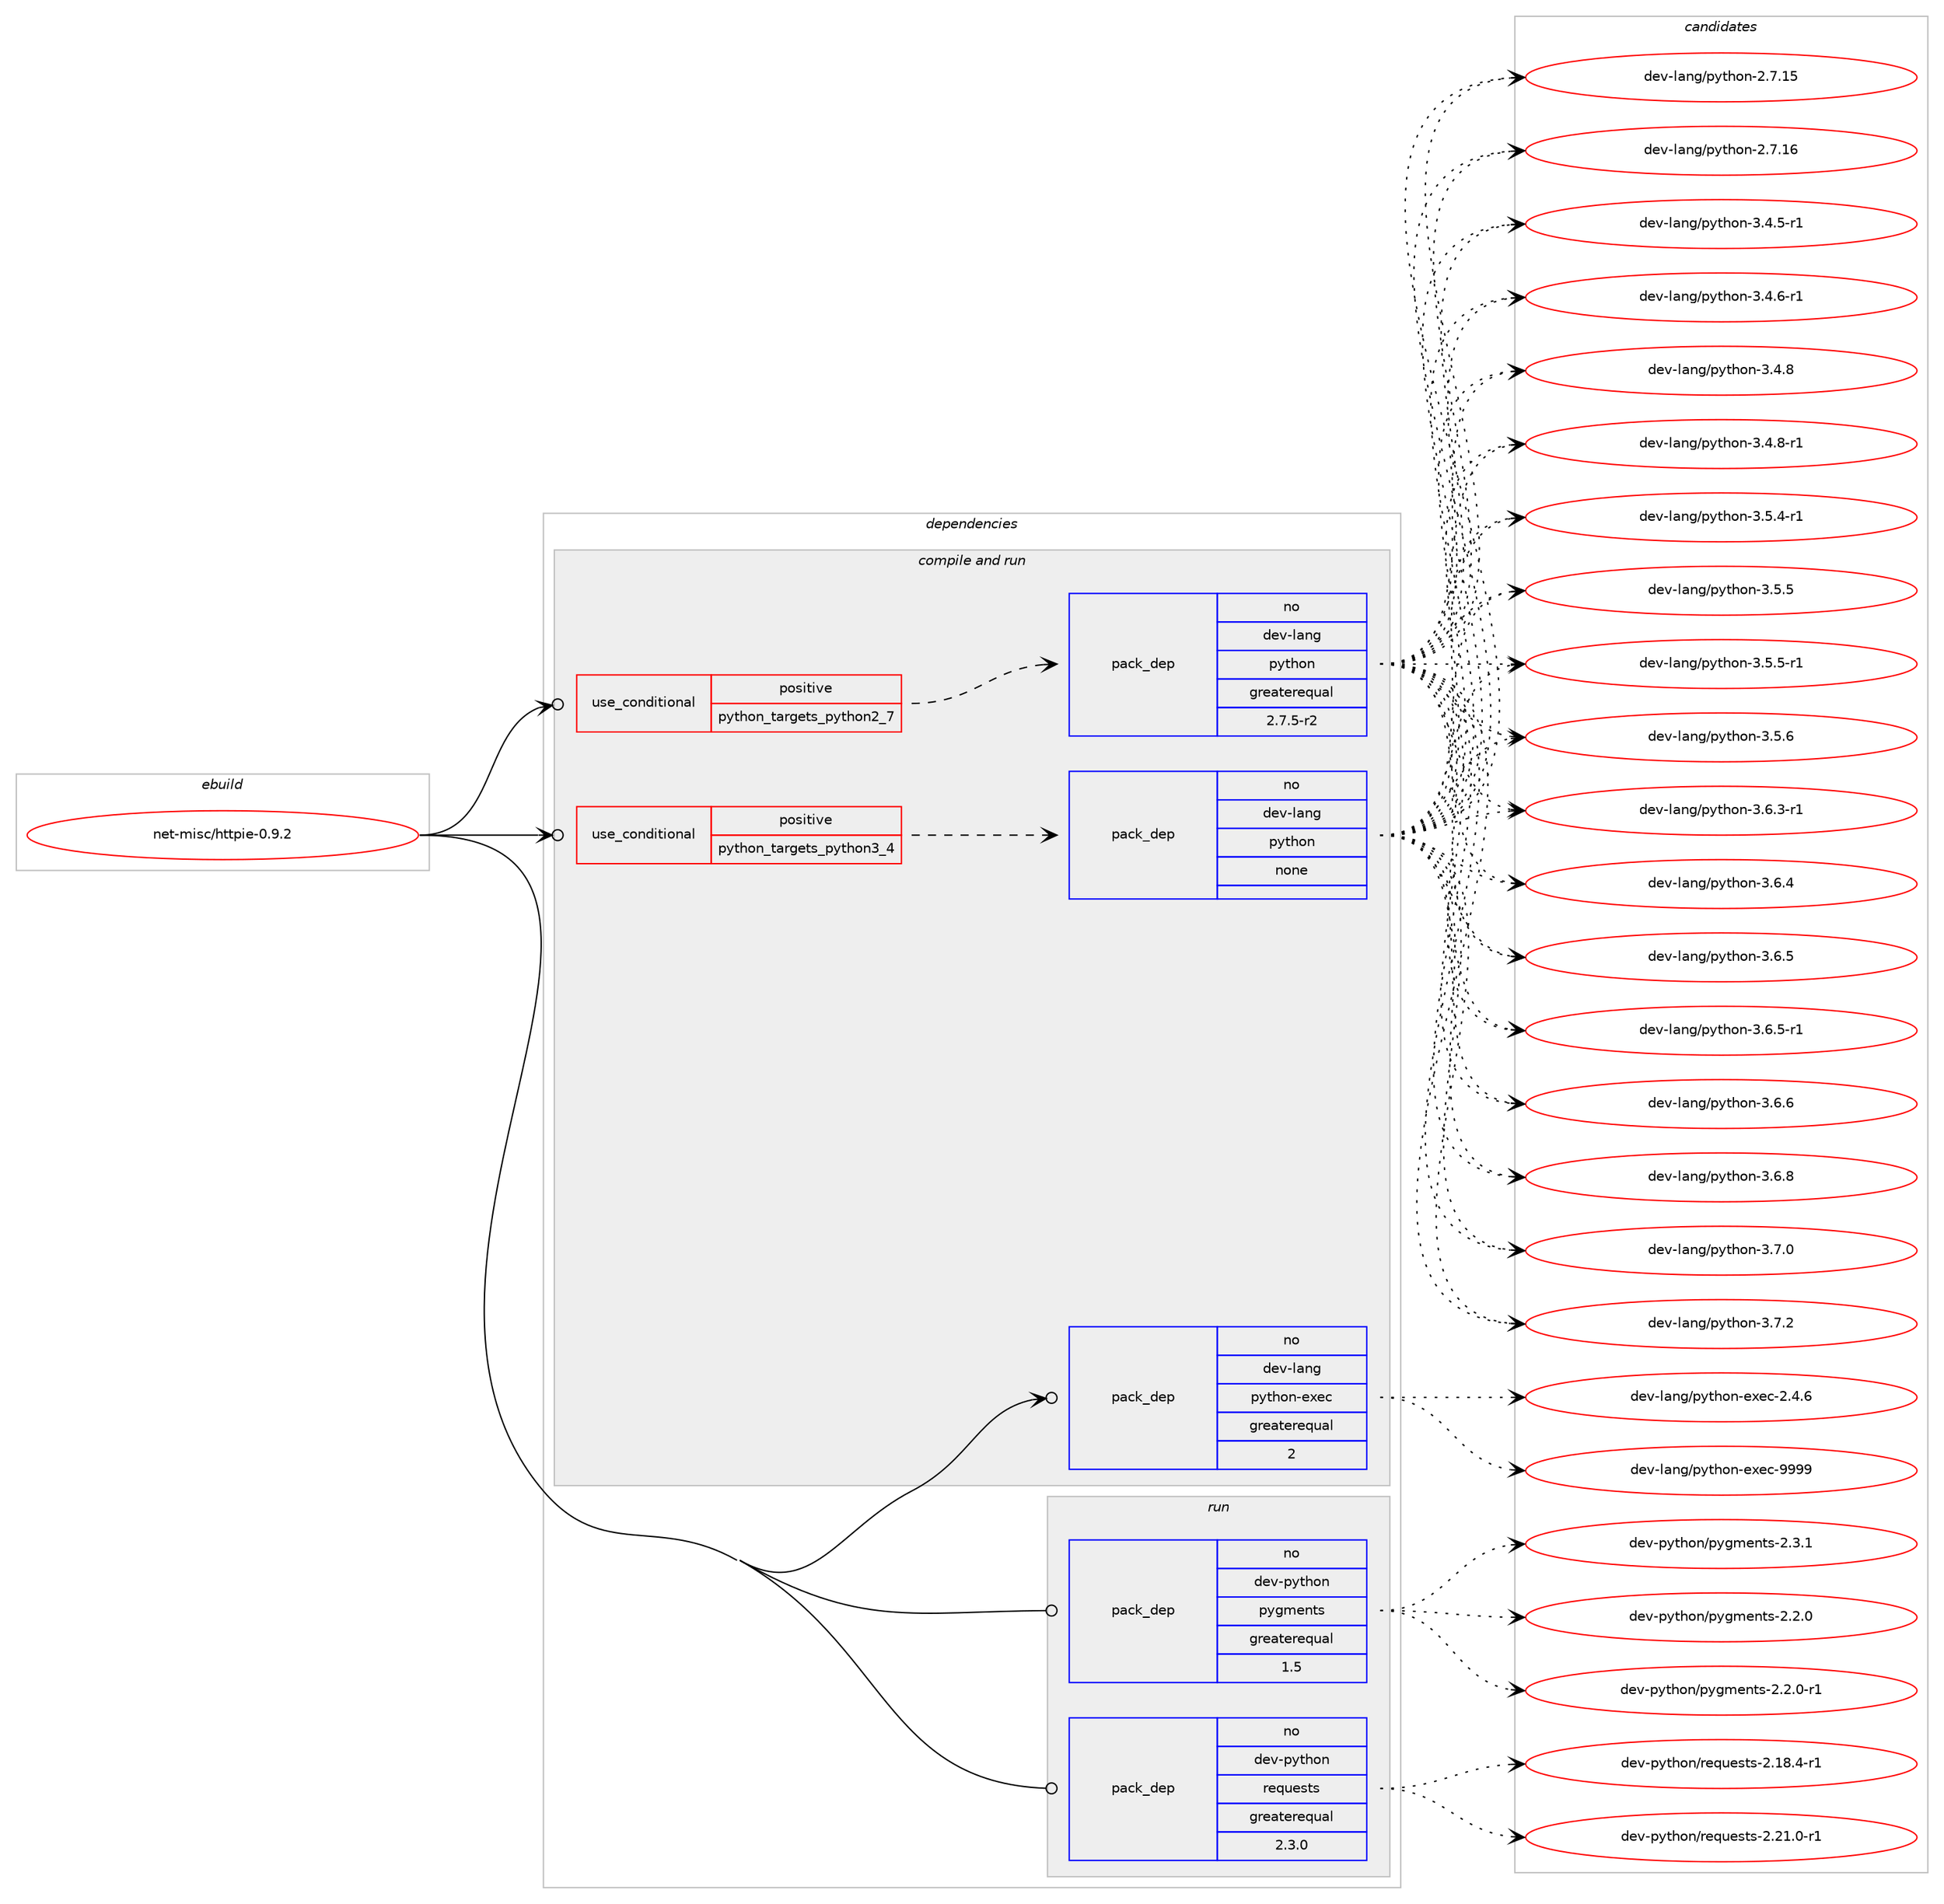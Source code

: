 digraph prolog {

# *************
# Graph options
# *************

newrank=true;
concentrate=true;
compound=true;
graph [rankdir=LR,fontname=Helvetica,fontsize=10,ranksep=1.5];#, ranksep=2.5, nodesep=0.2];
edge  [arrowhead=vee];
node  [fontname=Helvetica,fontsize=10];

# **********
# The ebuild
# **********

subgraph cluster_leftcol {
color=gray;
rank=same;
label=<<i>ebuild</i>>;
id [label="net-misc/httpie-0.9.2", color=red, width=4, href="../net-misc/httpie-0.9.2.svg"];
}

# ****************
# The dependencies
# ****************

subgraph cluster_midcol {
color=gray;
label=<<i>dependencies</i>>;
subgraph cluster_compile {
fillcolor="#eeeeee";
style=filled;
label=<<i>compile</i>>;
}
subgraph cluster_compileandrun {
fillcolor="#eeeeee";
style=filled;
label=<<i>compile and run</i>>;
subgraph cond448370 {
dependency1668129 [label=<<TABLE BORDER="0" CELLBORDER="1" CELLSPACING="0" CELLPADDING="4"><TR><TD ROWSPAN="3" CELLPADDING="10">use_conditional</TD></TR><TR><TD>positive</TD></TR><TR><TD>python_targets_python2_7</TD></TR></TABLE>>, shape=none, color=red];
subgraph pack1192641 {
dependency1668130 [label=<<TABLE BORDER="0" CELLBORDER="1" CELLSPACING="0" CELLPADDING="4" WIDTH="220"><TR><TD ROWSPAN="6" CELLPADDING="30">pack_dep</TD></TR><TR><TD WIDTH="110">no</TD></TR><TR><TD>dev-lang</TD></TR><TR><TD>python</TD></TR><TR><TD>greaterequal</TD></TR><TR><TD>2.7.5-r2</TD></TR></TABLE>>, shape=none, color=blue];
}
dependency1668129:e -> dependency1668130:w [weight=20,style="dashed",arrowhead="vee"];
}
id:e -> dependency1668129:w [weight=20,style="solid",arrowhead="odotvee"];
subgraph cond448371 {
dependency1668131 [label=<<TABLE BORDER="0" CELLBORDER="1" CELLSPACING="0" CELLPADDING="4"><TR><TD ROWSPAN="3" CELLPADDING="10">use_conditional</TD></TR><TR><TD>positive</TD></TR><TR><TD>python_targets_python3_4</TD></TR></TABLE>>, shape=none, color=red];
subgraph pack1192642 {
dependency1668132 [label=<<TABLE BORDER="0" CELLBORDER="1" CELLSPACING="0" CELLPADDING="4" WIDTH="220"><TR><TD ROWSPAN="6" CELLPADDING="30">pack_dep</TD></TR><TR><TD WIDTH="110">no</TD></TR><TR><TD>dev-lang</TD></TR><TR><TD>python</TD></TR><TR><TD>none</TD></TR><TR><TD></TD></TR></TABLE>>, shape=none, color=blue];
}
dependency1668131:e -> dependency1668132:w [weight=20,style="dashed",arrowhead="vee"];
}
id:e -> dependency1668131:w [weight=20,style="solid",arrowhead="odotvee"];
subgraph pack1192643 {
dependency1668133 [label=<<TABLE BORDER="0" CELLBORDER="1" CELLSPACING="0" CELLPADDING="4" WIDTH="220"><TR><TD ROWSPAN="6" CELLPADDING="30">pack_dep</TD></TR><TR><TD WIDTH="110">no</TD></TR><TR><TD>dev-lang</TD></TR><TR><TD>python-exec</TD></TR><TR><TD>greaterequal</TD></TR><TR><TD>2</TD></TR></TABLE>>, shape=none, color=blue];
}
id:e -> dependency1668133:w [weight=20,style="solid",arrowhead="odotvee"];
}
subgraph cluster_run {
fillcolor="#eeeeee";
style=filled;
label=<<i>run</i>>;
subgraph pack1192644 {
dependency1668134 [label=<<TABLE BORDER="0" CELLBORDER="1" CELLSPACING="0" CELLPADDING="4" WIDTH="220"><TR><TD ROWSPAN="6" CELLPADDING="30">pack_dep</TD></TR><TR><TD WIDTH="110">no</TD></TR><TR><TD>dev-python</TD></TR><TR><TD>pygments</TD></TR><TR><TD>greaterequal</TD></TR><TR><TD>1.5</TD></TR></TABLE>>, shape=none, color=blue];
}
id:e -> dependency1668134:w [weight=20,style="solid",arrowhead="odot"];
subgraph pack1192645 {
dependency1668135 [label=<<TABLE BORDER="0" CELLBORDER="1" CELLSPACING="0" CELLPADDING="4" WIDTH="220"><TR><TD ROWSPAN="6" CELLPADDING="30">pack_dep</TD></TR><TR><TD WIDTH="110">no</TD></TR><TR><TD>dev-python</TD></TR><TR><TD>requests</TD></TR><TR><TD>greaterequal</TD></TR><TR><TD>2.3.0</TD></TR></TABLE>>, shape=none, color=blue];
}
id:e -> dependency1668135:w [weight=20,style="solid",arrowhead="odot"];
}
}

# **************
# The candidates
# **************

subgraph cluster_choices {
rank=same;
color=gray;
label=<<i>candidates</i>>;

subgraph choice1192641 {
color=black;
nodesep=1;
choice10010111845108971101034711212111610411111045504655464953 [label="dev-lang/python-2.7.15", color=red, width=4,href="../dev-lang/python-2.7.15.svg"];
choice10010111845108971101034711212111610411111045504655464954 [label="dev-lang/python-2.7.16", color=red, width=4,href="../dev-lang/python-2.7.16.svg"];
choice1001011184510897110103471121211161041111104551465246534511449 [label="dev-lang/python-3.4.5-r1", color=red, width=4,href="../dev-lang/python-3.4.5-r1.svg"];
choice1001011184510897110103471121211161041111104551465246544511449 [label="dev-lang/python-3.4.6-r1", color=red, width=4,href="../dev-lang/python-3.4.6-r1.svg"];
choice100101118451089711010347112121116104111110455146524656 [label="dev-lang/python-3.4.8", color=red, width=4,href="../dev-lang/python-3.4.8.svg"];
choice1001011184510897110103471121211161041111104551465246564511449 [label="dev-lang/python-3.4.8-r1", color=red, width=4,href="../dev-lang/python-3.4.8-r1.svg"];
choice1001011184510897110103471121211161041111104551465346524511449 [label="dev-lang/python-3.5.4-r1", color=red, width=4,href="../dev-lang/python-3.5.4-r1.svg"];
choice100101118451089711010347112121116104111110455146534653 [label="dev-lang/python-3.5.5", color=red, width=4,href="../dev-lang/python-3.5.5.svg"];
choice1001011184510897110103471121211161041111104551465346534511449 [label="dev-lang/python-3.5.5-r1", color=red, width=4,href="../dev-lang/python-3.5.5-r1.svg"];
choice100101118451089711010347112121116104111110455146534654 [label="dev-lang/python-3.5.6", color=red, width=4,href="../dev-lang/python-3.5.6.svg"];
choice1001011184510897110103471121211161041111104551465446514511449 [label="dev-lang/python-3.6.3-r1", color=red, width=4,href="../dev-lang/python-3.6.3-r1.svg"];
choice100101118451089711010347112121116104111110455146544652 [label="dev-lang/python-3.6.4", color=red, width=4,href="../dev-lang/python-3.6.4.svg"];
choice100101118451089711010347112121116104111110455146544653 [label="dev-lang/python-3.6.5", color=red, width=4,href="../dev-lang/python-3.6.5.svg"];
choice1001011184510897110103471121211161041111104551465446534511449 [label="dev-lang/python-3.6.5-r1", color=red, width=4,href="../dev-lang/python-3.6.5-r1.svg"];
choice100101118451089711010347112121116104111110455146544654 [label="dev-lang/python-3.6.6", color=red, width=4,href="../dev-lang/python-3.6.6.svg"];
choice100101118451089711010347112121116104111110455146544656 [label="dev-lang/python-3.6.8", color=red, width=4,href="../dev-lang/python-3.6.8.svg"];
choice100101118451089711010347112121116104111110455146554648 [label="dev-lang/python-3.7.0", color=red, width=4,href="../dev-lang/python-3.7.0.svg"];
choice100101118451089711010347112121116104111110455146554650 [label="dev-lang/python-3.7.2", color=red, width=4,href="../dev-lang/python-3.7.2.svg"];
dependency1668130:e -> choice10010111845108971101034711212111610411111045504655464953:w [style=dotted,weight="100"];
dependency1668130:e -> choice10010111845108971101034711212111610411111045504655464954:w [style=dotted,weight="100"];
dependency1668130:e -> choice1001011184510897110103471121211161041111104551465246534511449:w [style=dotted,weight="100"];
dependency1668130:e -> choice1001011184510897110103471121211161041111104551465246544511449:w [style=dotted,weight="100"];
dependency1668130:e -> choice100101118451089711010347112121116104111110455146524656:w [style=dotted,weight="100"];
dependency1668130:e -> choice1001011184510897110103471121211161041111104551465246564511449:w [style=dotted,weight="100"];
dependency1668130:e -> choice1001011184510897110103471121211161041111104551465346524511449:w [style=dotted,weight="100"];
dependency1668130:e -> choice100101118451089711010347112121116104111110455146534653:w [style=dotted,weight="100"];
dependency1668130:e -> choice1001011184510897110103471121211161041111104551465346534511449:w [style=dotted,weight="100"];
dependency1668130:e -> choice100101118451089711010347112121116104111110455146534654:w [style=dotted,weight="100"];
dependency1668130:e -> choice1001011184510897110103471121211161041111104551465446514511449:w [style=dotted,weight="100"];
dependency1668130:e -> choice100101118451089711010347112121116104111110455146544652:w [style=dotted,weight="100"];
dependency1668130:e -> choice100101118451089711010347112121116104111110455146544653:w [style=dotted,weight="100"];
dependency1668130:e -> choice1001011184510897110103471121211161041111104551465446534511449:w [style=dotted,weight="100"];
dependency1668130:e -> choice100101118451089711010347112121116104111110455146544654:w [style=dotted,weight="100"];
dependency1668130:e -> choice100101118451089711010347112121116104111110455146544656:w [style=dotted,weight="100"];
dependency1668130:e -> choice100101118451089711010347112121116104111110455146554648:w [style=dotted,weight="100"];
dependency1668130:e -> choice100101118451089711010347112121116104111110455146554650:w [style=dotted,weight="100"];
}
subgraph choice1192642 {
color=black;
nodesep=1;
choice10010111845108971101034711212111610411111045504655464953 [label="dev-lang/python-2.7.15", color=red, width=4,href="../dev-lang/python-2.7.15.svg"];
choice10010111845108971101034711212111610411111045504655464954 [label="dev-lang/python-2.7.16", color=red, width=4,href="../dev-lang/python-2.7.16.svg"];
choice1001011184510897110103471121211161041111104551465246534511449 [label="dev-lang/python-3.4.5-r1", color=red, width=4,href="../dev-lang/python-3.4.5-r1.svg"];
choice1001011184510897110103471121211161041111104551465246544511449 [label="dev-lang/python-3.4.6-r1", color=red, width=4,href="../dev-lang/python-3.4.6-r1.svg"];
choice100101118451089711010347112121116104111110455146524656 [label="dev-lang/python-3.4.8", color=red, width=4,href="../dev-lang/python-3.4.8.svg"];
choice1001011184510897110103471121211161041111104551465246564511449 [label="dev-lang/python-3.4.8-r1", color=red, width=4,href="../dev-lang/python-3.4.8-r1.svg"];
choice1001011184510897110103471121211161041111104551465346524511449 [label="dev-lang/python-3.5.4-r1", color=red, width=4,href="../dev-lang/python-3.5.4-r1.svg"];
choice100101118451089711010347112121116104111110455146534653 [label="dev-lang/python-3.5.5", color=red, width=4,href="../dev-lang/python-3.5.5.svg"];
choice1001011184510897110103471121211161041111104551465346534511449 [label="dev-lang/python-3.5.5-r1", color=red, width=4,href="../dev-lang/python-3.5.5-r1.svg"];
choice100101118451089711010347112121116104111110455146534654 [label="dev-lang/python-3.5.6", color=red, width=4,href="../dev-lang/python-3.5.6.svg"];
choice1001011184510897110103471121211161041111104551465446514511449 [label="dev-lang/python-3.6.3-r1", color=red, width=4,href="../dev-lang/python-3.6.3-r1.svg"];
choice100101118451089711010347112121116104111110455146544652 [label="dev-lang/python-3.6.4", color=red, width=4,href="../dev-lang/python-3.6.4.svg"];
choice100101118451089711010347112121116104111110455146544653 [label="dev-lang/python-3.6.5", color=red, width=4,href="../dev-lang/python-3.6.5.svg"];
choice1001011184510897110103471121211161041111104551465446534511449 [label="dev-lang/python-3.6.5-r1", color=red, width=4,href="../dev-lang/python-3.6.5-r1.svg"];
choice100101118451089711010347112121116104111110455146544654 [label="dev-lang/python-3.6.6", color=red, width=4,href="../dev-lang/python-3.6.6.svg"];
choice100101118451089711010347112121116104111110455146544656 [label="dev-lang/python-3.6.8", color=red, width=4,href="../dev-lang/python-3.6.8.svg"];
choice100101118451089711010347112121116104111110455146554648 [label="dev-lang/python-3.7.0", color=red, width=4,href="../dev-lang/python-3.7.0.svg"];
choice100101118451089711010347112121116104111110455146554650 [label="dev-lang/python-3.7.2", color=red, width=4,href="../dev-lang/python-3.7.2.svg"];
dependency1668132:e -> choice10010111845108971101034711212111610411111045504655464953:w [style=dotted,weight="100"];
dependency1668132:e -> choice10010111845108971101034711212111610411111045504655464954:w [style=dotted,weight="100"];
dependency1668132:e -> choice1001011184510897110103471121211161041111104551465246534511449:w [style=dotted,weight="100"];
dependency1668132:e -> choice1001011184510897110103471121211161041111104551465246544511449:w [style=dotted,weight="100"];
dependency1668132:e -> choice100101118451089711010347112121116104111110455146524656:w [style=dotted,weight="100"];
dependency1668132:e -> choice1001011184510897110103471121211161041111104551465246564511449:w [style=dotted,weight="100"];
dependency1668132:e -> choice1001011184510897110103471121211161041111104551465346524511449:w [style=dotted,weight="100"];
dependency1668132:e -> choice100101118451089711010347112121116104111110455146534653:w [style=dotted,weight="100"];
dependency1668132:e -> choice1001011184510897110103471121211161041111104551465346534511449:w [style=dotted,weight="100"];
dependency1668132:e -> choice100101118451089711010347112121116104111110455146534654:w [style=dotted,weight="100"];
dependency1668132:e -> choice1001011184510897110103471121211161041111104551465446514511449:w [style=dotted,weight="100"];
dependency1668132:e -> choice100101118451089711010347112121116104111110455146544652:w [style=dotted,weight="100"];
dependency1668132:e -> choice100101118451089711010347112121116104111110455146544653:w [style=dotted,weight="100"];
dependency1668132:e -> choice1001011184510897110103471121211161041111104551465446534511449:w [style=dotted,weight="100"];
dependency1668132:e -> choice100101118451089711010347112121116104111110455146544654:w [style=dotted,weight="100"];
dependency1668132:e -> choice100101118451089711010347112121116104111110455146544656:w [style=dotted,weight="100"];
dependency1668132:e -> choice100101118451089711010347112121116104111110455146554648:w [style=dotted,weight="100"];
dependency1668132:e -> choice100101118451089711010347112121116104111110455146554650:w [style=dotted,weight="100"];
}
subgraph choice1192643 {
color=black;
nodesep=1;
choice1001011184510897110103471121211161041111104510112010199455046524654 [label="dev-lang/python-exec-2.4.6", color=red, width=4,href="../dev-lang/python-exec-2.4.6.svg"];
choice10010111845108971101034711212111610411111045101120101994557575757 [label="dev-lang/python-exec-9999", color=red, width=4,href="../dev-lang/python-exec-9999.svg"];
dependency1668133:e -> choice1001011184510897110103471121211161041111104510112010199455046524654:w [style=dotted,weight="100"];
dependency1668133:e -> choice10010111845108971101034711212111610411111045101120101994557575757:w [style=dotted,weight="100"];
}
subgraph choice1192644 {
color=black;
nodesep=1;
choice1001011184511212111610411111047112121103109101110116115455046504648 [label="dev-python/pygments-2.2.0", color=red, width=4,href="../dev-python/pygments-2.2.0.svg"];
choice10010111845112121116104111110471121211031091011101161154550465046484511449 [label="dev-python/pygments-2.2.0-r1", color=red, width=4,href="../dev-python/pygments-2.2.0-r1.svg"];
choice1001011184511212111610411111047112121103109101110116115455046514649 [label="dev-python/pygments-2.3.1", color=red, width=4,href="../dev-python/pygments-2.3.1.svg"];
dependency1668134:e -> choice1001011184511212111610411111047112121103109101110116115455046504648:w [style=dotted,weight="100"];
dependency1668134:e -> choice10010111845112121116104111110471121211031091011101161154550465046484511449:w [style=dotted,weight="100"];
dependency1668134:e -> choice1001011184511212111610411111047112121103109101110116115455046514649:w [style=dotted,weight="100"];
}
subgraph choice1192645 {
color=black;
nodesep=1;
choice1001011184511212111610411111047114101113117101115116115455046495646524511449 [label="dev-python/requests-2.18.4-r1", color=red, width=4,href="../dev-python/requests-2.18.4-r1.svg"];
choice1001011184511212111610411111047114101113117101115116115455046504946484511449 [label="dev-python/requests-2.21.0-r1", color=red, width=4,href="../dev-python/requests-2.21.0-r1.svg"];
dependency1668135:e -> choice1001011184511212111610411111047114101113117101115116115455046495646524511449:w [style=dotted,weight="100"];
dependency1668135:e -> choice1001011184511212111610411111047114101113117101115116115455046504946484511449:w [style=dotted,weight="100"];
}
}

}
